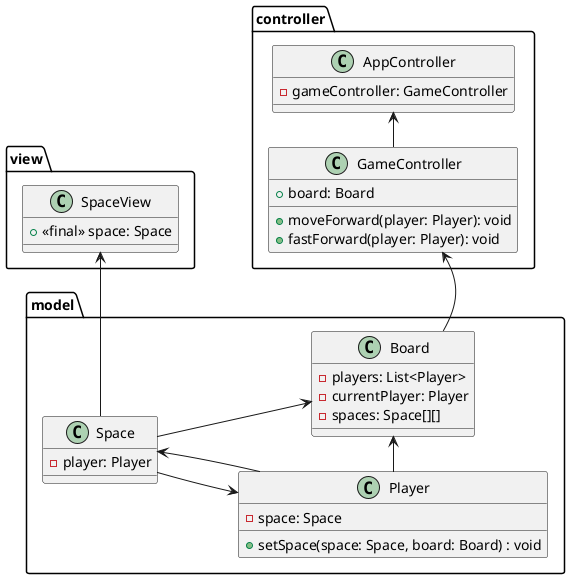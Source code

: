 @startuml
'https://plantuml.com/class-diagram
left to right direction
package view{
class SpaceView {
+<<final>> space: Space
}
}

package model{
class Player {
-space: Space
+setSpace(space: Space, board: Board) : void
}
class Space{
-player: Player
}

class Board{
-players: List<Player>
-currentPlayer: Player
-spaces: Space[][]

}
}

package controller{
class AppController{
-gameController: GameController
}

class GameController{
+board: Board
+moveForward(player: Player): void
+fastForward(player: Player): void
}
}

Space-right->Board
Player-right->Board

Player-->Space
Space-->Player
GameController -right-> AppController
Board -right-> GameController
Space-right->SpaceView

@enduml